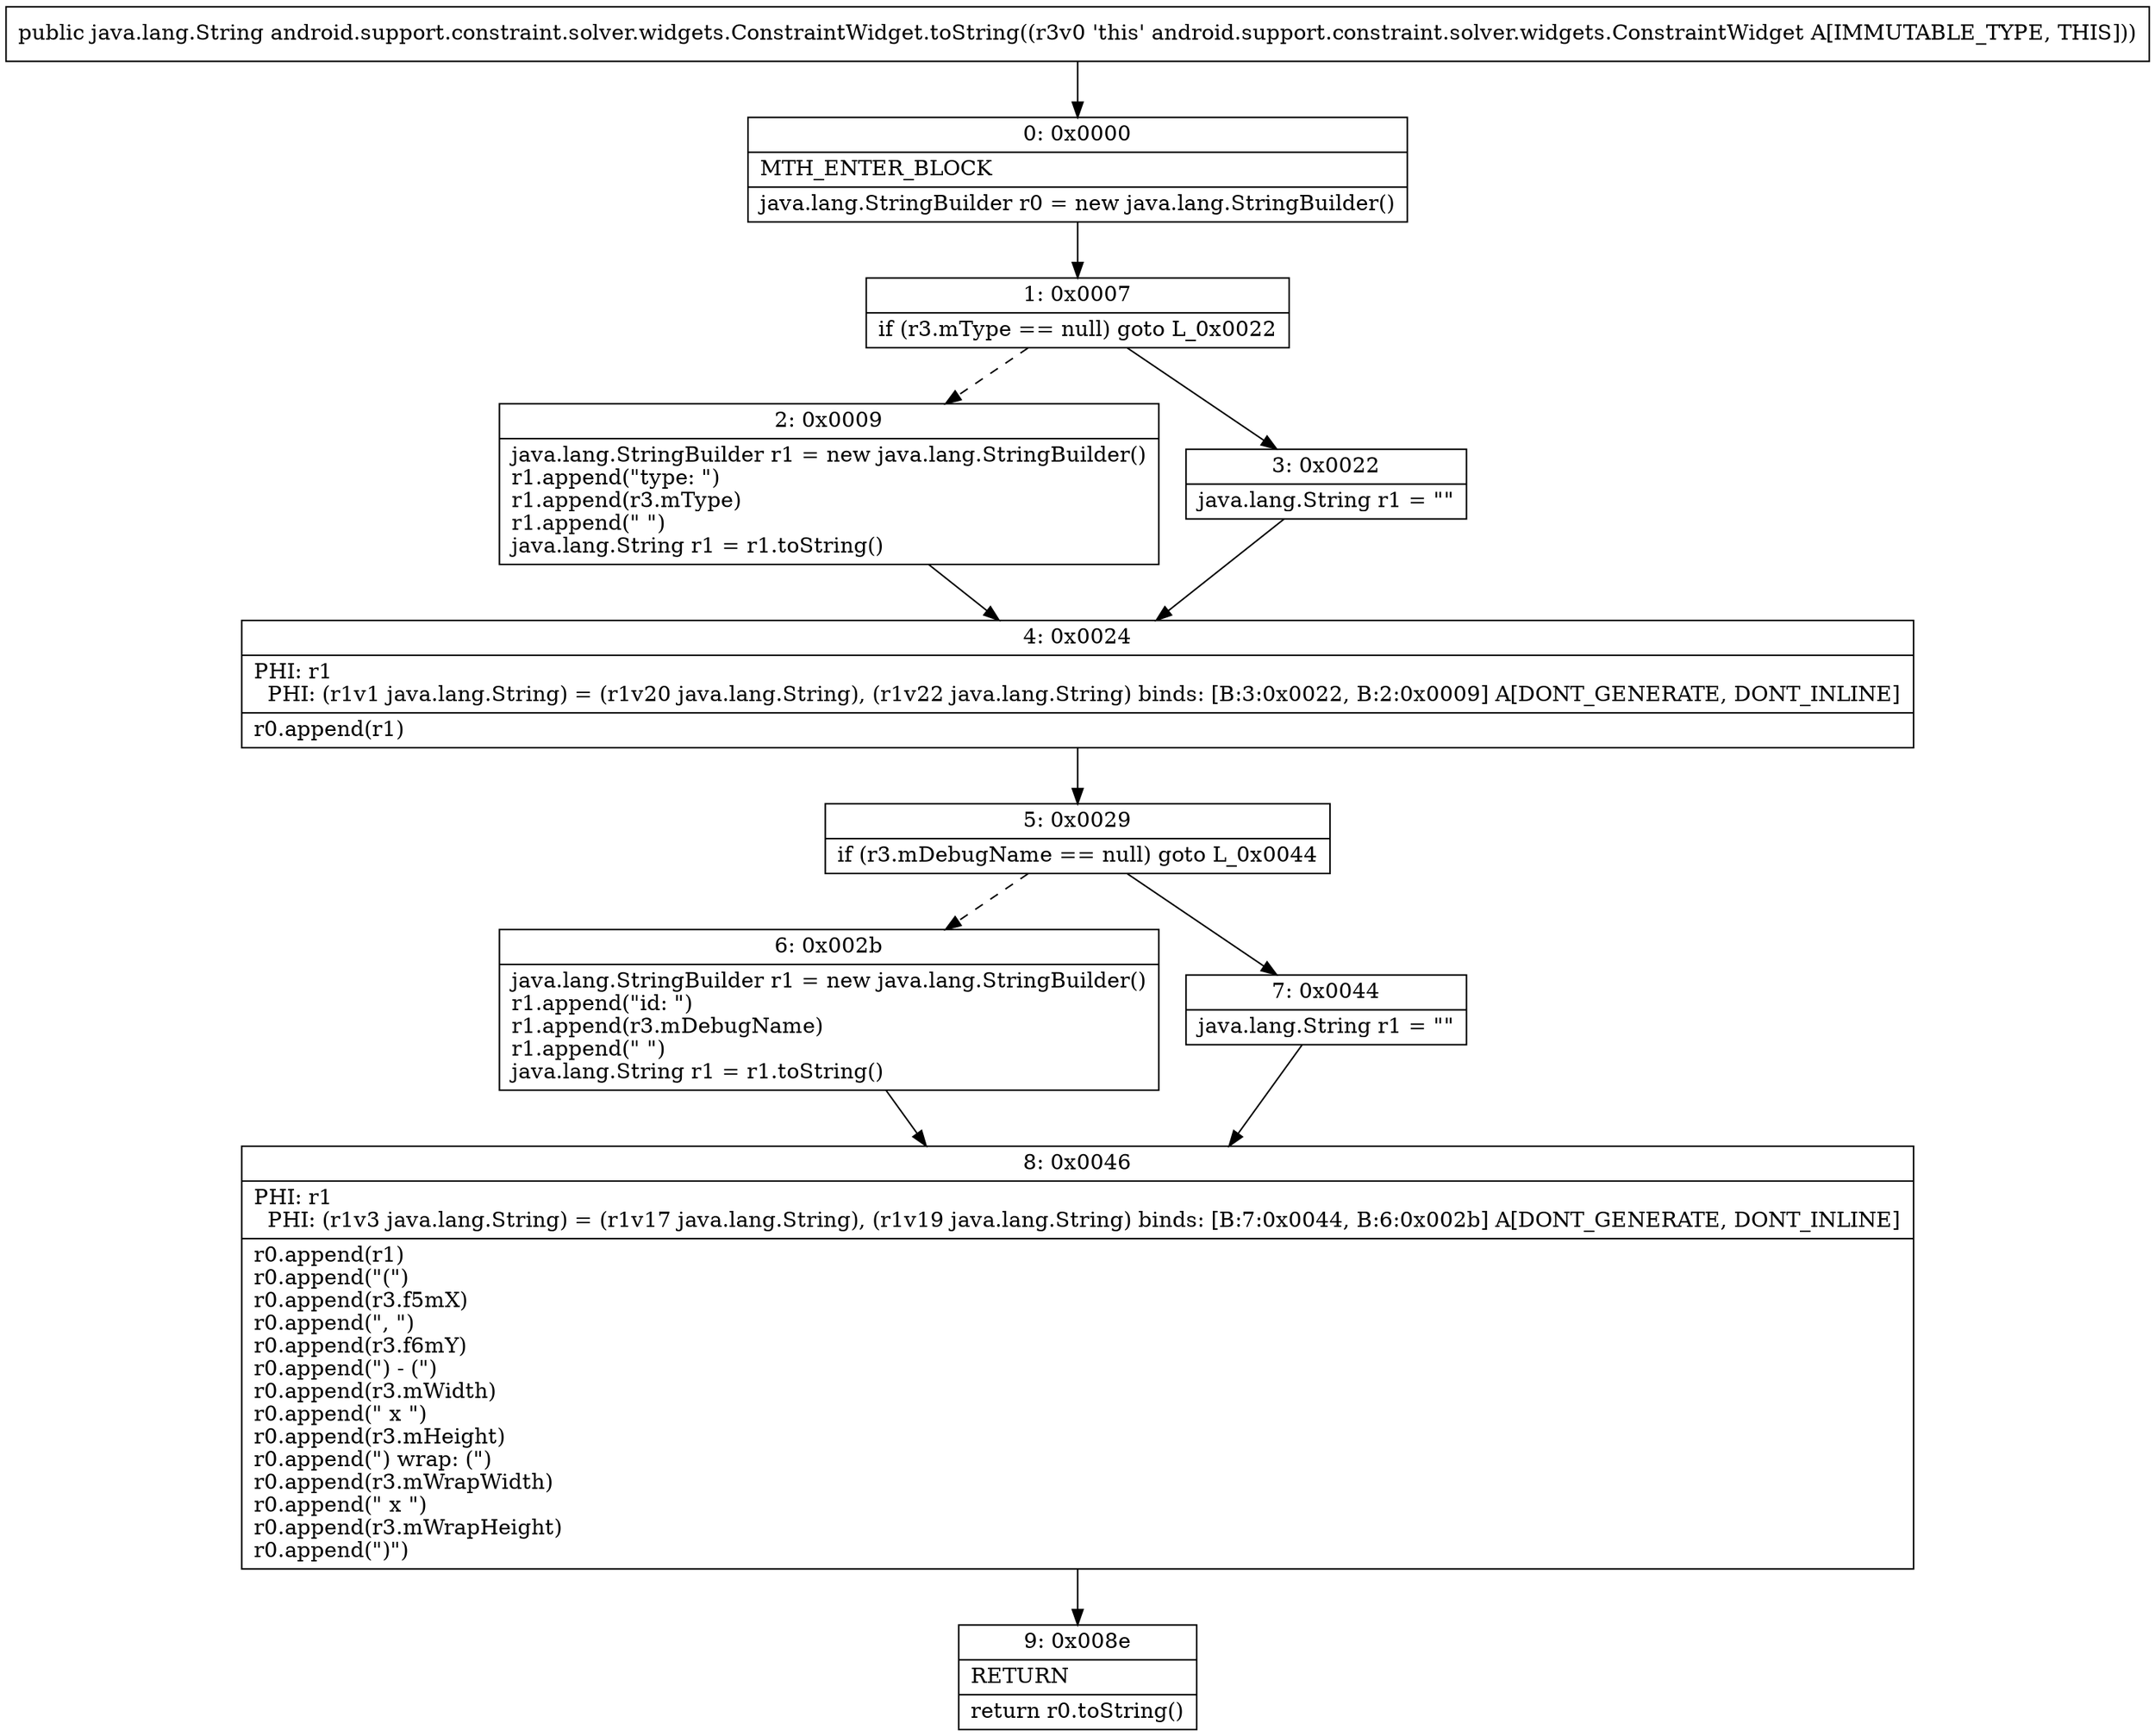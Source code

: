 digraph "CFG forandroid.support.constraint.solver.widgets.ConstraintWidget.toString()Ljava\/lang\/String;" {
Node_0 [shape=record,label="{0\:\ 0x0000|MTH_ENTER_BLOCK\l|java.lang.StringBuilder r0 = new java.lang.StringBuilder()\l}"];
Node_1 [shape=record,label="{1\:\ 0x0007|if (r3.mType == null) goto L_0x0022\l}"];
Node_2 [shape=record,label="{2\:\ 0x0009|java.lang.StringBuilder r1 = new java.lang.StringBuilder()\lr1.append(\"type: \")\lr1.append(r3.mType)\lr1.append(\" \")\ljava.lang.String r1 = r1.toString()\l}"];
Node_3 [shape=record,label="{3\:\ 0x0022|java.lang.String r1 = \"\"\l}"];
Node_4 [shape=record,label="{4\:\ 0x0024|PHI: r1 \l  PHI: (r1v1 java.lang.String) = (r1v20 java.lang.String), (r1v22 java.lang.String) binds: [B:3:0x0022, B:2:0x0009] A[DONT_GENERATE, DONT_INLINE]\l|r0.append(r1)\l}"];
Node_5 [shape=record,label="{5\:\ 0x0029|if (r3.mDebugName == null) goto L_0x0044\l}"];
Node_6 [shape=record,label="{6\:\ 0x002b|java.lang.StringBuilder r1 = new java.lang.StringBuilder()\lr1.append(\"id: \")\lr1.append(r3.mDebugName)\lr1.append(\" \")\ljava.lang.String r1 = r1.toString()\l}"];
Node_7 [shape=record,label="{7\:\ 0x0044|java.lang.String r1 = \"\"\l}"];
Node_8 [shape=record,label="{8\:\ 0x0046|PHI: r1 \l  PHI: (r1v3 java.lang.String) = (r1v17 java.lang.String), (r1v19 java.lang.String) binds: [B:7:0x0044, B:6:0x002b] A[DONT_GENERATE, DONT_INLINE]\l|r0.append(r1)\lr0.append(\"(\")\lr0.append(r3.f5mX)\lr0.append(\", \")\lr0.append(r3.f6mY)\lr0.append(\") \- (\")\lr0.append(r3.mWidth)\lr0.append(\" x \")\lr0.append(r3.mHeight)\lr0.append(\") wrap: (\")\lr0.append(r3.mWrapWidth)\lr0.append(\" x \")\lr0.append(r3.mWrapHeight)\lr0.append(\")\")\l}"];
Node_9 [shape=record,label="{9\:\ 0x008e|RETURN\l|return r0.toString()\l}"];
MethodNode[shape=record,label="{public java.lang.String android.support.constraint.solver.widgets.ConstraintWidget.toString((r3v0 'this' android.support.constraint.solver.widgets.ConstraintWidget A[IMMUTABLE_TYPE, THIS])) }"];
MethodNode -> Node_0;
Node_0 -> Node_1;
Node_1 -> Node_2[style=dashed];
Node_1 -> Node_3;
Node_2 -> Node_4;
Node_3 -> Node_4;
Node_4 -> Node_5;
Node_5 -> Node_6[style=dashed];
Node_5 -> Node_7;
Node_6 -> Node_8;
Node_7 -> Node_8;
Node_8 -> Node_9;
}

